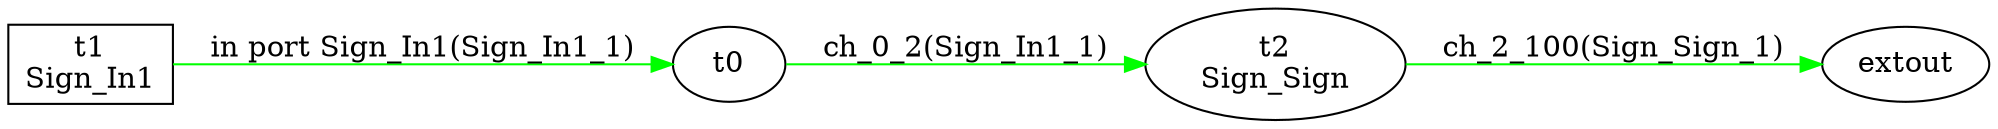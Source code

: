digraph csp {
	graph [rankdir=LR];
	Sign_Sign	 [label="t2\nSign_Sign"];
	t0 -> Sign_Sign	 [color=green,
		label="ch_0_2(Sign_In1_1)"];
	extout	 [label=extout];
	Sign_In1	 [label="t1\nSign_In1",
		shape=box];
	Sign_In1 -> t0	 [color=green,
		label="in port Sign_In1(Sign_In1_1)"];
	Sign_Sign -> extout	 [color=green,
		label="ch_2_100(Sign_Sign_1)"];
}
